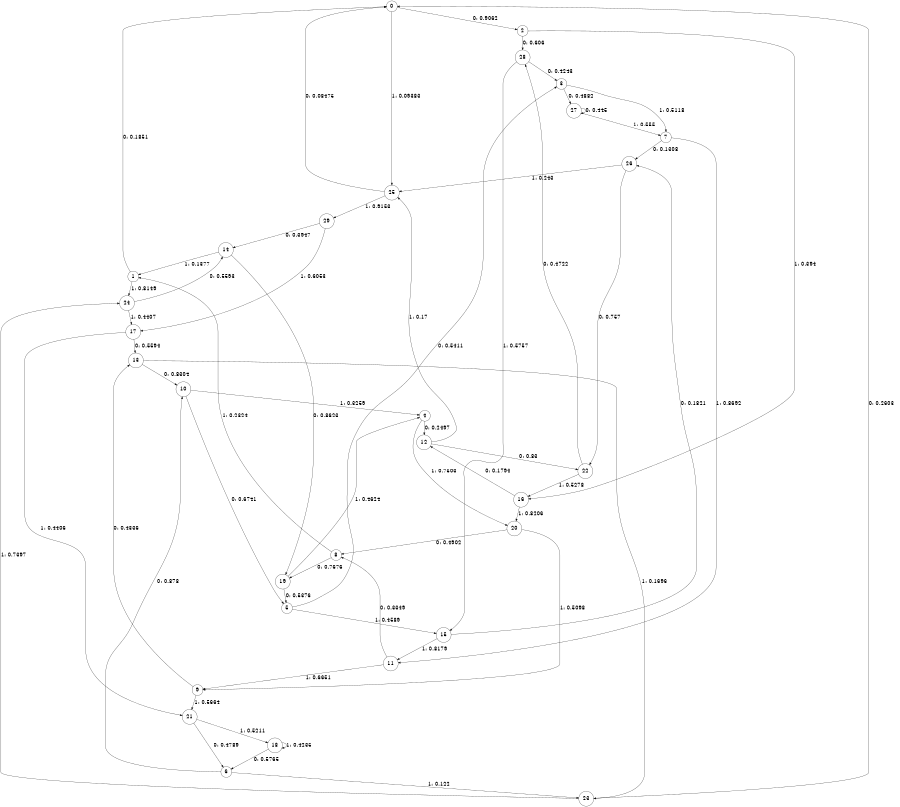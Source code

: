 digraph "ch9faceL5" {
size = "6,8.5";
ratio = "fill";
node [shape = circle];
node [fontsize = 24];
edge [fontsize = 24];
0 -> 2 [label = "0: 0.9062   "];
0 -> 25 [label = "1: 0.09383  "];
1 -> 0 [label = "0: 0.1851   "];
1 -> 24 [label = "1: 0.8149   "];
2 -> 28 [label = "0: 0.606    "];
2 -> 16 [label = "1: 0.394    "];
3 -> 27 [label = "0: 0.4882   "];
3 -> 7 [label = "1: 0.5118   "];
4 -> 12 [label = "0: 0.2497   "];
4 -> 20 [label = "1: 0.7503   "];
5 -> 3 [label = "0: 0.5411   "];
5 -> 15 [label = "1: 0.4589   "];
6 -> 10 [label = "0: 0.878    "];
6 -> 23 [label = "1: 0.122    "];
7 -> 26 [label = "0: 0.1308   "];
7 -> 11 [label = "1: 0.8692   "];
8 -> 19 [label = "0: 0.7676   "];
8 -> 1 [label = "1: 0.2324   "];
9 -> 13 [label = "0: 0.4336   "];
9 -> 21 [label = "1: 0.5664   "];
10 -> 5 [label = "0: 0.6741   "];
10 -> 4 [label = "1: 0.3259   "];
11 -> 8 [label = "0: 0.3349   "];
11 -> 9 [label = "1: 0.6651   "];
12 -> 22 [label = "0: 0.83     "];
12 -> 25 [label = "1: 0.17     "];
13 -> 10 [label = "0: 0.8304   "];
13 -> 23 [label = "1: 0.1696   "];
14 -> 19 [label = "0: 0.8623   "];
14 -> 1 [label = "1: 0.1377   "];
15 -> 26 [label = "0: 0.1821   "];
15 -> 11 [label = "1: 0.8179   "];
16 -> 12 [label = "0: 0.1794   "];
16 -> 20 [label = "1: 0.8206   "];
17 -> 13 [label = "0: 0.5594   "];
17 -> 21 [label = "1: 0.4406   "];
18 -> 6 [label = "0: 0.5765   "];
18 -> 18 [label = "1: 0.4235   "];
19 -> 5 [label = "0: 0.5376   "];
19 -> 4 [label = "1: 0.4624   "];
20 -> 8 [label = "0: 0.4902   "];
20 -> 9 [label = "1: 0.5098   "];
21 -> 6 [label = "0: 0.4789   "];
21 -> 18 [label = "1: 0.5211   "];
22 -> 28 [label = "0: 0.4722   "];
22 -> 16 [label = "1: 0.5278   "];
23 -> 0 [label = "0: 0.2603   "];
23 -> 24 [label = "1: 0.7397   "];
24 -> 14 [label = "0: 0.5593   "];
24 -> 17 [label = "1: 0.4407   "];
25 -> 0 [label = "0: 0.08475  "];
25 -> 29 [label = "1: 0.9153   "];
26 -> 22 [label = "0: 0.757    "];
26 -> 25 [label = "1: 0.243    "];
27 -> 27 [label = "0: 0.445    "];
27 -> 7 [label = "1: 0.555    "];
28 -> 3 [label = "0: 0.4243   "];
28 -> 15 [label = "1: 0.5757   "];
29 -> 14 [label = "0: 0.3947   "];
29 -> 17 [label = "1: 0.6053   "];
}
